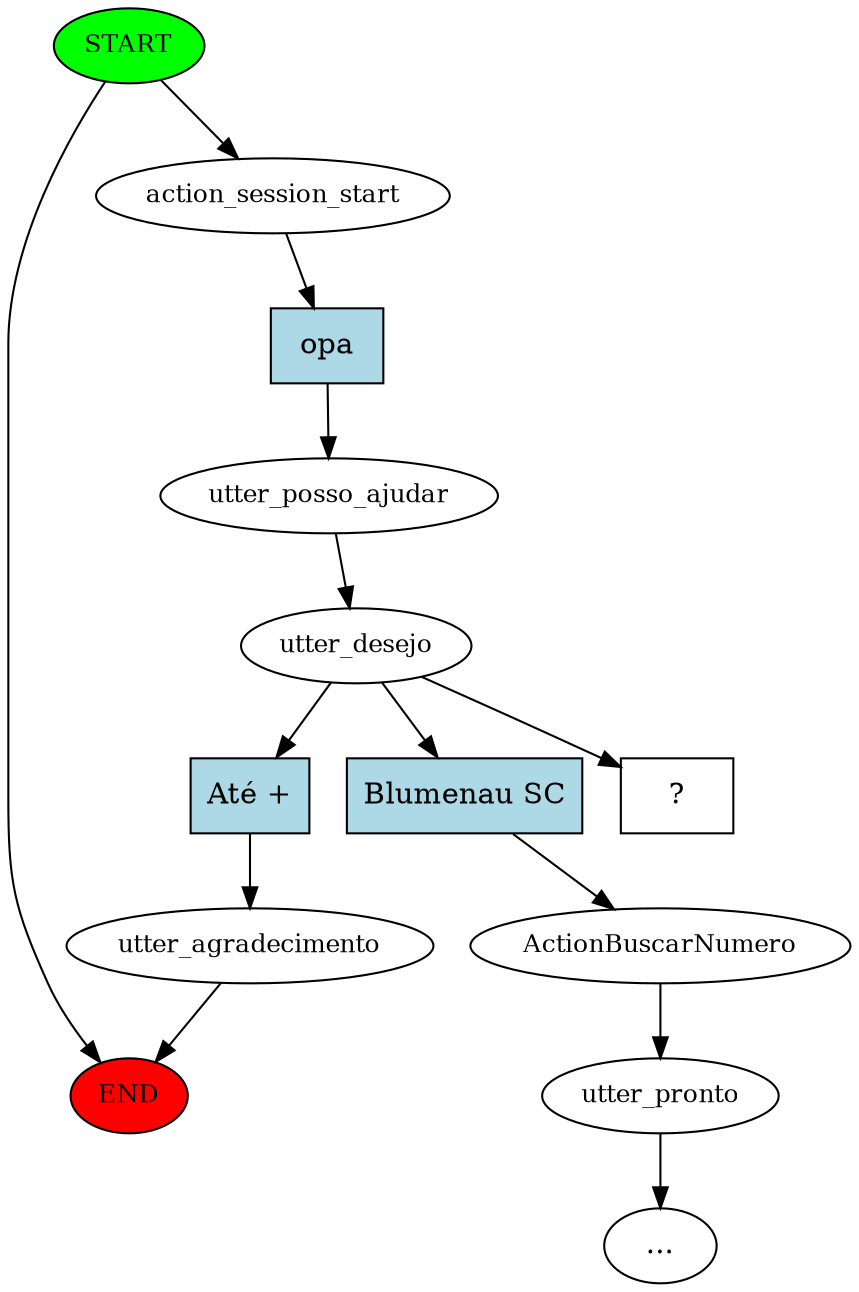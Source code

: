digraph  {
0 [class="start active", fillcolor=green, fontsize=12, label=START, style=filled];
"-1" [class=end, fillcolor=red, fontsize=12, label=END, style=filled];
1 [class=active, fontsize=12, label=action_session_start];
2 [class=active, fontsize=12, label=utter_posso_ajudar];
3 [class=active, fontsize=12, label=utter_desejo];
4 [class="", fontsize=12, label=ActionBuscarNumero];
5 [class="", fontsize=12, label=utter_pronto];
9 [class="", fontsize=12, label=utter_agradecimento];
"-4" [class=ellipsis, label="..."];
18 [class="intent dashed active", label="  ?  ", shape=rect];
19 [class="intent active", fillcolor=lightblue, label=opa, shape=rect, style=filled];
20 [class=intent, fillcolor=lightblue, label="Blumenau SC", shape=rect, style=filled];
21 [class=intent, fillcolor=lightblue, label="Até +", shape=rect, style=filled];
0 -> "-1"  [class="", key=NONE, label=""];
0 -> 1  [class=active, key=NONE, label=""];
1 -> 19  [class=active, key=0];
2 -> 3  [class=active, key=NONE, label=""];
3 -> 18  [class=active, key=NONE, label=""];
3 -> 20  [class="", key=0];
3 -> 21  [class="", key=0];
4 -> 5  [class="", key=NONE, label=""];
5 -> "-4"  [class="", key=NONE, label=""];
9 -> "-1"  [class="", key=NONE, label=""];
19 -> 2  [class=active, key=0];
20 -> 4  [class="", key=0];
21 -> 9  [class="", key=0];
}
